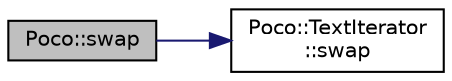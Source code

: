 digraph "Poco::swap"
{
 // LATEX_PDF_SIZE
  edge [fontname="Helvetica",fontsize="10",labelfontname="Helvetica",labelfontsize="10"];
  node [fontname="Helvetica",fontsize="10",shape=record];
  rankdir="LR";
  Node1 [label="Poco::swap",height=0.2,width=0.4,color="black", fillcolor="grey75", style="filled", fontcolor="black",tooltip=" "];
  Node1 -> Node2 [color="midnightblue",fontsize="10",style="solid"];
  Node2 [label="Poco::TextIterator\l::swap",height=0.2,width=0.4,color="black", fillcolor="white", style="filled",URL="$classPoco_1_1TextIterator.html#a3ae74e974fb523290e5337f444abdb98",tooltip="Assignment operator."];
}
